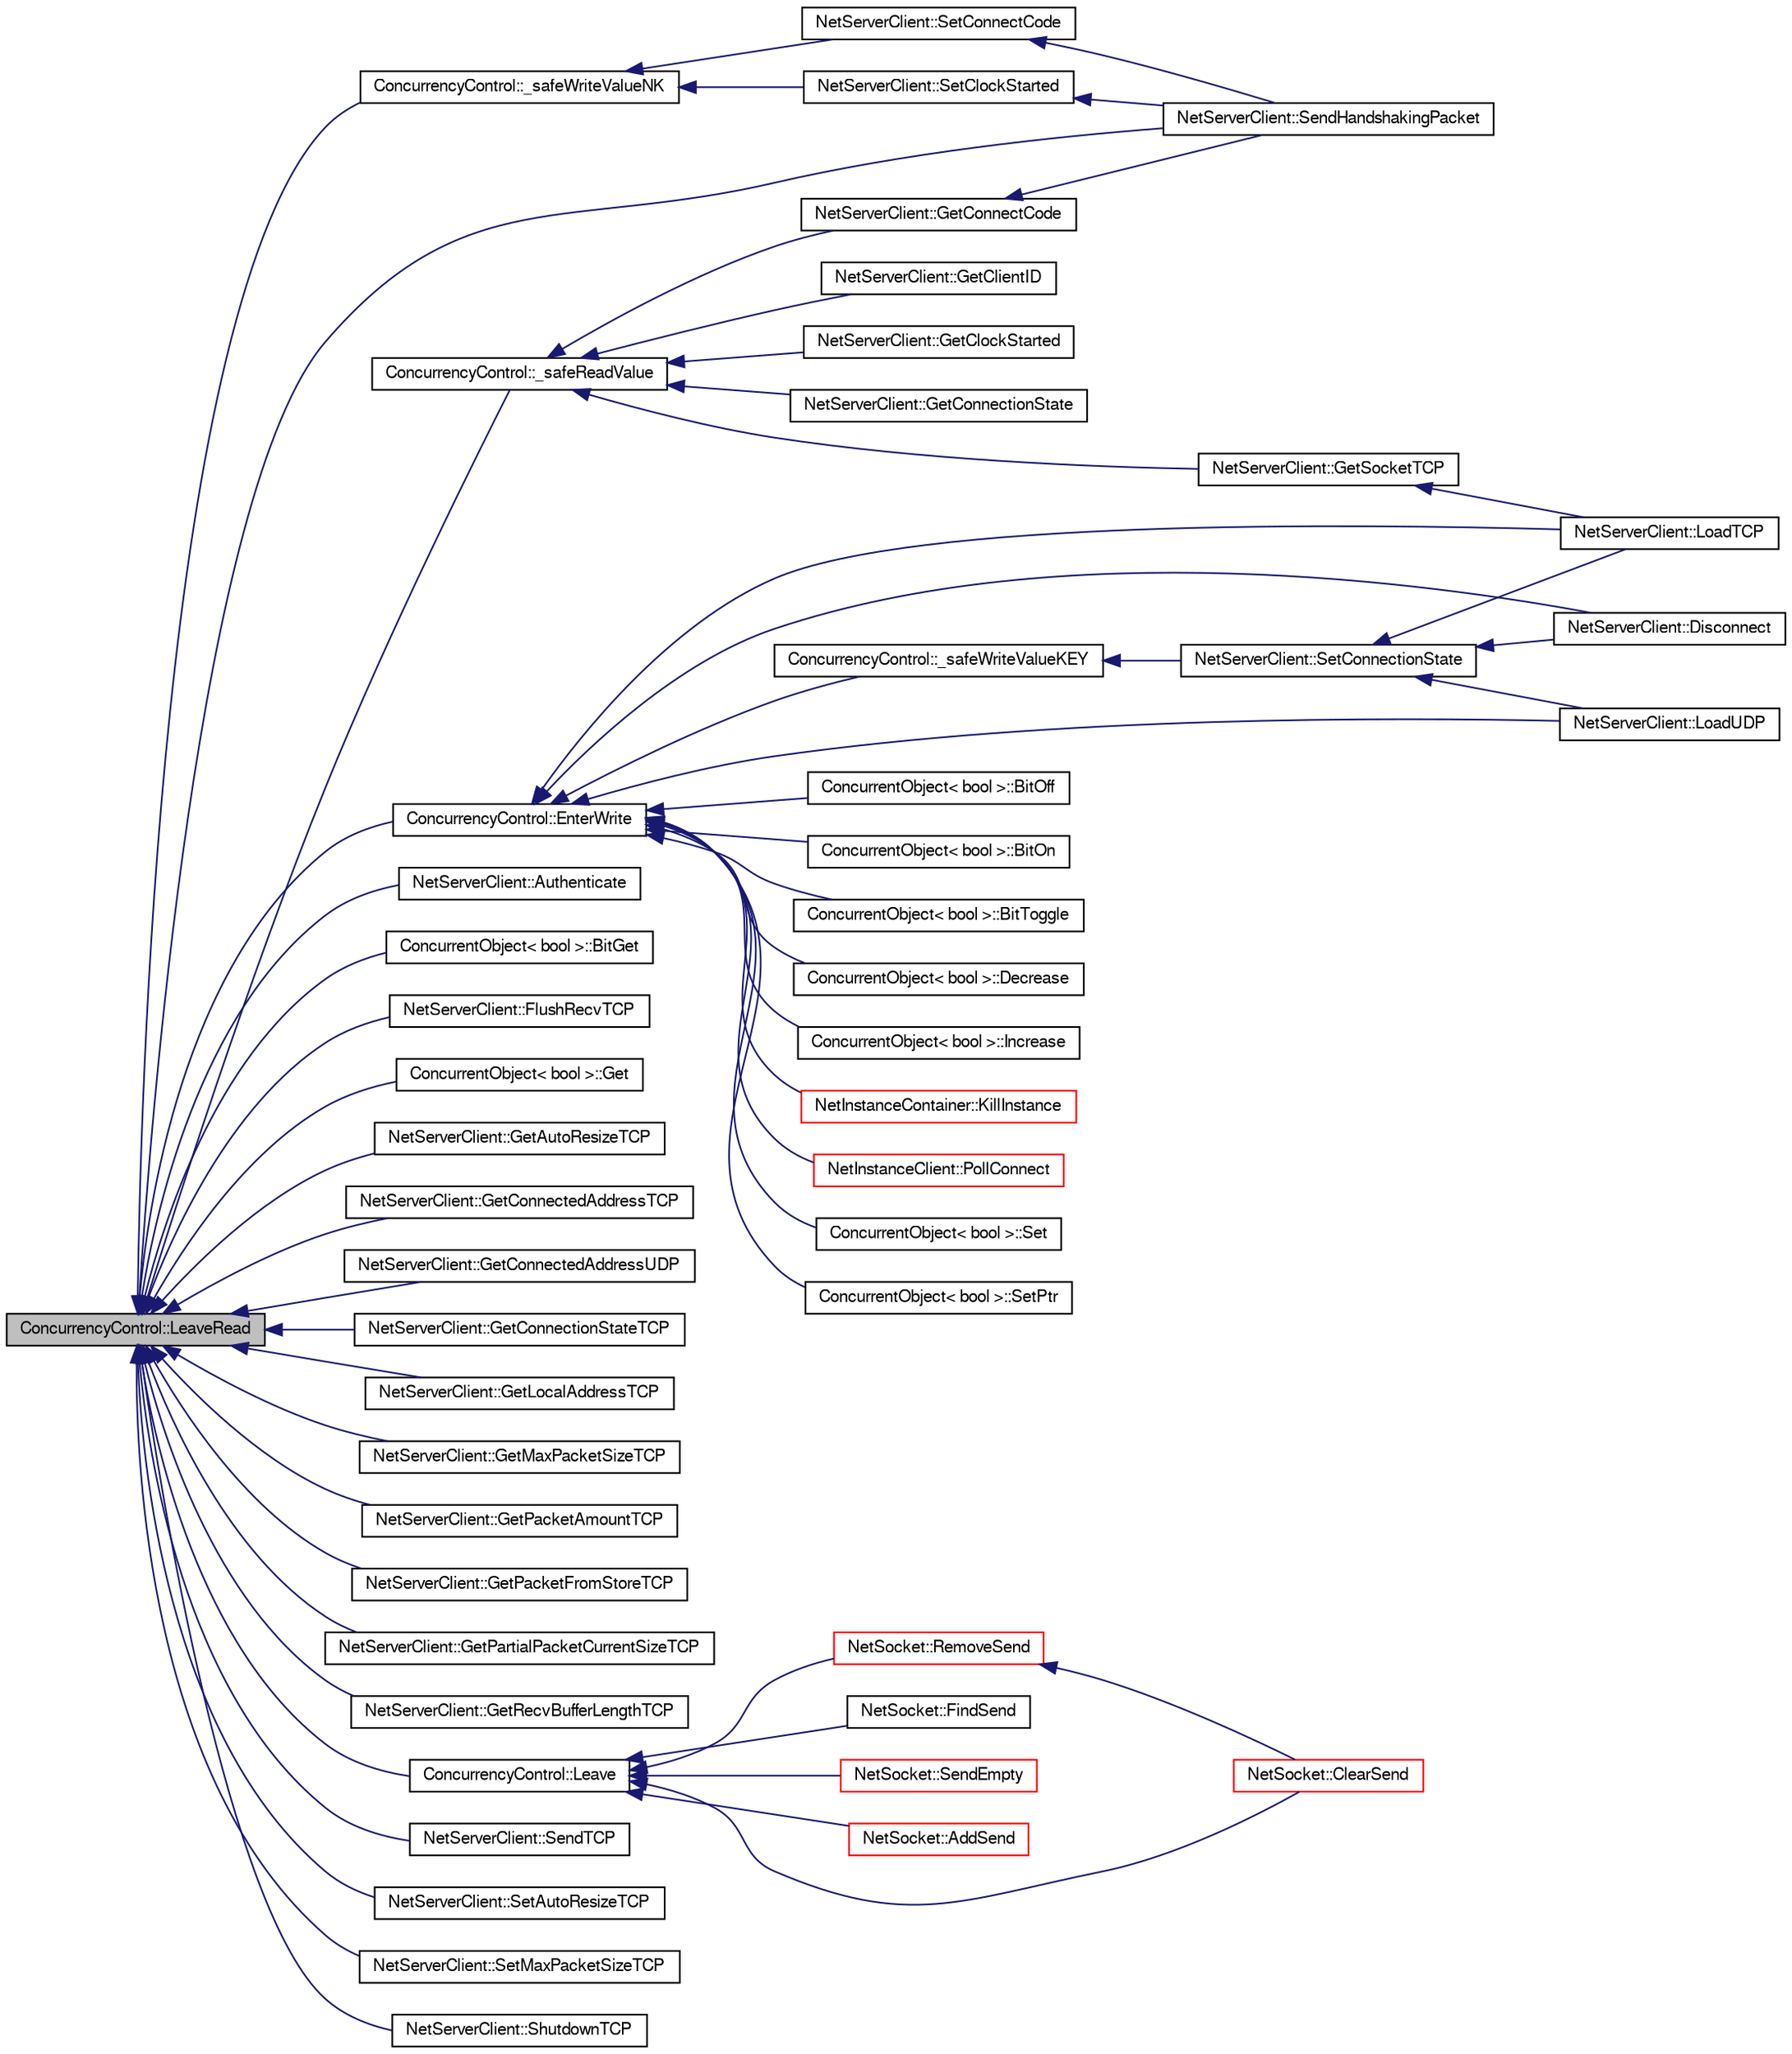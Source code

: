 digraph G
{
  edge [fontname="FreeSans",fontsize="10",labelfontname="FreeSans",labelfontsize="10"];
  node [fontname="FreeSans",fontsize="10",shape=record];
  rankdir=LR;
  Node1 [label="ConcurrencyControl::LeaveRead",height=0.2,width=0.4,color="black", fillcolor="grey75", style="filled" fontcolor="black"];
  Node1 -> Node2 [dir=back,color="midnightblue",fontsize="10",style="solid",fontname="FreeSans"];
  Node2 [label="ConcurrencyControl::_safeReadValue",height=0.2,width=0.4,color="black", fillcolor="white", style="filled",URL="$class_concurrency_control.html#aea8cce89075501d15fcd82c5cbf2d0f2"];
  Node2 -> Node3 [dir=back,color="midnightblue",fontsize="10",style="solid",fontname="FreeSans"];
  Node3 [label="NetServerClient::GetClientID",height=0.2,width=0.4,color="black", fillcolor="white", style="filled",URL="$class_net_server_client.html#af2e208a28992d47be4ffd012a99a504c"];
  Node2 -> Node4 [dir=back,color="midnightblue",fontsize="10",style="solid",fontname="FreeSans"];
  Node4 [label="NetServerClient::GetClockStarted",height=0.2,width=0.4,color="black", fillcolor="white", style="filled",URL="$class_net_server_client.html#ae3a112d1405446883b05c35da77017b4"];
  Node2 -> Node5 [dir=back,color="midnightblue",fontsize="10",style="solid",fontname="FreeSans"];
  Node5 [label="NetServerClient::GetConnectCode",height=0.2,width=0.4,color="black", fillcolor="white", style="filled",URL="$class_net_server_client.html#aeab5ec1683f5520b223af80e8479eadf"];
  Node5 -> Node6 [dir=back,color="midnightblue",fontsize="10",style="solid",fontname="FreeSans"];
  Node6 [label="NetServerClient::SendHandshakingPacket",height=0.2,width=0.4,color="black", fillcolor="white", style="filled",URL="$class_net_server_client.html#a3421b76c89bf79a2f8d6c9b7225aac45"];
  Node2 -> Node7 [dir=back,color="midnightblue",fontsize="10",style="solid",fontname="FreeSans"];
  Node7 [label="NetServerClient::GetConnectionState",height=0.2,width=0.4,color="black", fillcolor="white", style="filled",URL="$class_net_server_client.html#a290d2c06ef645d0360d1988c2cbce05d"];
  Node2 -> Node8 [dir=back,color="midnightblue",fontsize="10",style="solid",fontname="FreeSans"];
  Node8 [label="NetServerClient::GetSocketTCP",height=0.2,width=0.4,color="black", fillcolor="white", style="filled",URL="$class_net_server_client.html#a82abb7778608cf71cebe4f7d40c22a81"];
  Node8 -> Node9 [dir=back,color="midnightblue",fontsize="10",style="solid",fontname="FreeSans"];
  Node9 [label="NetServerClient::LoadTCP",height=0.2,width=0.4,color="black", fillcolor="white", style="filled",URL="$class_net_server_client.html#a5aaa25f40f4855a58754e916b6938618"];
  Node1 -> Node10 [dir=back,color="midnightblue",fontsize="10",style="solid",fontname="FreeSans"];
  Node10 [label="ConcurrencyControl::_safeWriteValueNK",height=0.2,width=0.4,color="black", fillcolor="white", style="filled",URL="$class_concurrency_control.html#a1aa0b57995a4b0fe3699f366d6fb89aa"];
  Node10 -> Node11 [dir=back,color="midnightblue",fontsize="10",style="solid",fontname="FreeSans"];
  Node11 [label="NetServerClient::SetClockStarted",height=0.2,width=0.4,color="black", fillcolor="white", style="filled",URL="$class_net_server_client.html#acab6215e11323f920e2d2aef409eab8c"];
  Node11 -> Node6 [dir=back,color="midnightblue",fontsize="10",style="solid",fontname="FreeSans"];
  Node10 -> Node12 [dir=back,color="midnightblue",fontsize="10",style="solid",fontname="FreeSans"];
  Node12 [label="NetServerClient::SetConnectCode",height=0.2,width=0.4,color="black", fillcolor="white", style="filled",URL="$class_net_server_client.html#aeb235f576e87ca64ac65f864b2290c69"];
  Node12 -> Node6 [dir=back,color="midnightblue",fontsize="10",style="solid",fontname="FreeSans"];
  Node1 -> Node13 [dir=back,color="midnightblue",fontsize="10",style="solid",fontname="FreeSans"];
  Node13 [label="NetServerClient::Authenticate",height=0.2,width=0.4,color="black", fillcolor="white", style="filled",URL="$class_net_server_client.html#a5158d698d26f27b37a2a831bc7d014f1"];
  Node1 -> Node14 [dir=back,color="midnightblue",fontsize="10",style="solid",fontname="FreeSans"];
  Node14 [label="ConcurrentObject\< bool \>::BitGet",height=0.2,width=0.4,color="black", fillcolor="white", style="filled",URL="$class_concurrent_object.html#af8eebcf4aa4267fa7f6d9b5f2e6d7aa5"];
  Node1 -> Node15 [dir=back,color="midnightblue",fontsize="10",style="solid",fontname="FreeSans"];
  Node15 [label="ConcurrencyControl::EnterWrite",height=0.2,width=0.4,color="black", fillcolor="white", style="filled",URL="$class_concurrency_control.html#a7292dd695ea758303e403768d45b6fec"];
  Node15 -> Node16 [dir=back,color="midnightblue",fontsize="10",style="solid",fontname="FreeSans"];
  Node16 [label="ConcurrencyControl::_safeWriteValueKEY",height=0.2,width=0.4,color="black", fillcolor="white", style="filled",URL="$class_concurrency_control.html#acf4b74a0b483494542c178fa1aea9150"];
  Node16 -> Node17 [dir=back,color="midnightblue",fontsize="10",style="solid",fontname="FreeSans"];
  Node17 [label="NetServerClient::SetConnectionState",height=0.2,width=0.4,color="black", fillcolor="white", style="filled",URL="$class_net_server_client.html#ad071c819bd970c67180054bedea4e37f"];
  Node17 -> Node18 [dir=back,color="midnightblue",fontsize="10",style="solid",fontname="FreeSans"];
  Node18 [label="NetServerClient::Disconnect",height=0.2,width=0.4,color="black", fillcolor="white", style="filled",URL="$class_net_server_client.html#ac20ed4d125f3ef186f74c1d18515a1b5"];
  Node17 -> Node9 [dir=back,color="midnightblue",fontsize="10",style="solid",fontname="FreeSans"];
  Node17 -> Node19 [dir=back,color="midnightblue",fontsize="10",style="solid",fontname="FreeSans"];
  Node19 [label="NetServerClient::LoadUDP",height=0.2,width=0.4,color="black", fillcolor="white", style="filled",URL="$class_net_server_client.html#a158954049498675f094aec9912c13ef3"];
  Node15 -> Node20 [dir=back,color="midnightblue",fontsize="10",style="solid",fontname="FreeSans"];
  Node20 [label="ConcurrentObject\< bool \>::BitOff",height=0.2,width=0.4,color="black", fillcolor="white", style="filled",URL="$class_concurrent_object.html#a6a0609ce9574b6b1bf378ca00554f357"];
  Node15 -> Node21 [dir=back,color="midnightblue",fontsize="10",style="solid",fontname="FreeSans"];
  Node21 [label="ConcurrentObject\< bool \>::BitOn",height=0.2,width=0.4,color="black", fillcolor="white", style="filled",URL="$class_concurrent_object.html#a934a47f228a8825fe57cd50a6b78d54b"];
  Node15 -> Node22 [dir=back,color="midnightblue",fontsize="10",style="solid",fontname="FreeSans"];
  Node22 [label="ConcurrentObject\< bool \>::BitToggle",height=0.2,width=0.4,color="black", fillcolor="white", style="filled",URL="$class_concurrent_object.html#aa7cbbfa0cea86948150a2fbecd2a6bc7"];
  Node15 -> Node23 [dir=back,color="midnightblue",fontsize="10",style="solid",fontname="FreeSans"];
  Node23 [label="ConcurrentObject\< bool \>::Decrease",height=0.2,width=0.4,color="black", fillcolor="white", style="filled",URL="$class_concurrent_object.html#a3ed055e3ef9f8e2716f97d98e152479e"];
  Node15 -> Node18 [dir=back,color="midnightblue",fontsize="10",style="solid",fontname="FreeSans"];
  Node15 -> Node24 [dir=back,color="midnightblue",fontsize="10",style="solid",fontname="FreeSans"];
  Node24 [label="ConcurrentObject\< bool \>::Increase",height=0.2,width=0.4,color="black", fillcolor="white", style="filled",URL="$class_concurrent_object.html#a17b6f5797cc1b2f02a78bc644d13ad97"];
  Node15 -> Node25 [dir=back,color="midnightblue",fontsize="10",style="solid",fontname="FreeSans"];
  Node25 [label="NetInstanceContainer::KillInstance",height=0.2,width=0.4,color="red", fillcolor="white", style="filled",URL="$class_net_instance_container.html#aabdcdb5c4081bac335749e00158511bc"];
  Node15 -> Node9 [dir=back,color="midnightblue",fontsize="10",style="solid",fontname="FreeSans"];
  Node15 -> Node19 [dir=back,color="midnightblue",fontsize="10",style="solid",fontname="FreeSans"];
  Node15 -> Node26 [dir=back,color="midnightblue",fontsize="10",style="solid",fontname="FreeSans"];
  Node26 [label="NetInstanceClient::PollConnect",height=0.2,width=0.4,color="red", fillcolor="white", style="filled",URL="$class_net_instance_client.html#a9f96ef6d39ce2b6a23e3a1f7fa13599f"];
  Node15 -> Node27 [dir=back,color="midnightblue",fontsize="10",style="solid",fontname="FreeSans"];
  Node27 [label="ConcurrentObject\< bool \>::Set",height=0.2,width=0.4,color="black", fillcolor="white", style="filled",URL="$class_concurrent_object.html#a4f1186583a52ef522d3820b4a755fa82"];
  Node15 -> Node28 [dir=back,color="midnightblue",fontsize="10",style="solid",fontname="FreeSans"];
  Node28 [label="ConcurrentObject\< bool \>::SetPtr",height=0.2,width=0.4,color="black", fillcolor="white", style="filled",URL="$class_concurrent_object.html#ad10040c8e283c5c1b19c879c01e665a6"];
  Node1 -> Node29 [dir=back,color="midnightblue",fontsize="10",style="solid",fontname="FreeSans"];
  Node29 [label="NetServerClient::FlushRecvTCP",height=0.2,width=0.4,color="black", fillcolor="white", style="filled",URL="$class_net_server_client.html#a923aafb9896ff656dfe53e1345371217"];
  Node1 -> Node30 [dir=back,color="midnightblue",fontsize="10",style="solid",fontname="FreeSans"];
  Node30 [label="ConcurrentObject\< bool \>::Get",height=0.2,width=0.4,color="black", fillcolor="white", style="filled",URL="$class_concurrent_object.html#aaa6cd44b2a02973a3ca44136299a1c93"];
  Node1 -> Node31 [dir=back,color="midnightblue",fontsize="10",style="solid",fontname="FreeSans"];
  Node31 [label="NetServerClient::GetAutoResizeTCP",height=0.2,width=0.4,color="black", fillcolor="white", style="filled",URL="$class_net_server_client.html#a40f2aabf0db21f0e1bd0215df3ae5db6"];
  Node1 -> Node32 [dir=back,color="midnightblue",fontsize="10",style="solid",fontname="FreeSans"];
  Node32 [label="NetServerClient::GetConnectedAddressTCP",height=0.2,width=0.4,color="black", fillcolor="white", style="filled",URL="$class_net_server_client.html#a98e056bd6e53be959b6f34474e578140"];
  Node1 -> Node33 [dir=back,color="midnightblue",fontsize="10",style="solid",fontname="FreeSans"];
  Node33 [label="NetServerClient::GetConnectedAddressUDP",height=0.2,width=0.4,color="black", fillcolor="white", style="filled",URL="$class_net_server_client.html#a0eb66fe882657c6a8285bbc0a60bf9b1"];
  Node1 -> Node34 [dir=back,color="midnightblue",fontsize="10",style="solid",fontname="FreeSans"];
  Node34 [label="NetServerClient::GetConnectionStateTCP",height=0.2,width=0.4,color="black", fillcolor="white", style="filled",URL="$class_net_server_client.html#a27029d633c46a37bffea72a463d375e4"];
  Node1 -> Node35 [dir=back,color="midnightblue",fontsize="10",style="solid",fontname="FreeSans"];
  Node35 [label="NetServerClient::GetLocalAddressTCP",height=0.2,width=0.4,color="black", fillcolor="white", style="filled",URL="$class_net_server_client.html#a2ca3ba6e245c306577eb83c2b123cdb9"];
  Node1 -> Node36 [dir=back,color="midnightblue",fontsize="10",style="solid",fontname="FreeSans"];
  Node36 [label="NetServerClient::GetMaxPacketSizeTCP",height=0.2,width=0.4,color="black", fillcolor="white", style="filled",URL="$class_net_server_client.html#af3500ff67f3037d152808877774d5b09"];
  Node1 -> Node37 [dir=back,color="midnightblue",fontsize="10",style="solid",fontname="FreeSans"];
  Node37 [label="NetServerClient::GetPacketAmountTCP",height=0.2,width=0.4,color="black", fillcolor="white", style="filled",URL="$class_net_server_client.html#a69b7eb8d1e839c68895b4b1a5d94e8d9"];
  Node1 -> Node38 [dir=back,color="midnightblue",fontsize="10",style="solid",fontname="FreeSans"];
  Node38 [label="NetServerClient::GetPacketFromStoreTCP",height=0.2,width=0.4,color="black", fillcolor="white", style="filled",URL="$class_net_server_client.html#ad80262e767daf3a8ae38f981c6788fad"];
  Node1 -> Node39 [dir=back,color="midnightblue",fontsize="10",style="solid",fontname="FreeSans"];
  Node39 [label="NetServerClient::GetPartialPacketCurrentSizeTCP",height=0.2,width=0.4,color="black", fillcolor="white", style="filled",URL="$class_net_server_client.html#afa2f43be15d7f6629a8472524ded49d0"];
  Node1 -> Node40 [dir=back,color="midnightblue",fontsize="10",style="solid",fontname="FreeSans"];
  Node40 [label="NetServerClient::GetRecvBufferLengthTCP",height=0.2,width=0.4,color="black", fillcolor="white", style="filled",URL="$class_net_server_client.html#af87678a0d9fd87a92a1b441e5fbb3c09"];
  Node1 -> Node41 [dir=back,color="midnightblue",fontsize="10",style="solid",fontname="FreeSans"];
  Node41 [label="ConcurrencyControl::Leave",height=0.2,width=0.4,color="black", fillcolor="white", style="filled",URL="$class_concurrency_control.html#af6e8c4984924cc080f753ea34c3a8806"];
  Node41 -> Node42 [dir=back,color="midnightblue",fontsize="10",style="solid",fontname="FreeSans"];
  Node42 [label="NetSocket::AddSend",height=0.2,width=0.4,color="red", fillcolor="white", style="filled",URL="$class_net_socket.html#a84eea723ebe08ab09554c56a07d5411a"];
  Node41 -> Node43 [dir=back,color="midnightblue",fontsize="10",style="solid",fontname="FreeSans"];
  Node43 [label="NetSocket::ClearSend",height=0.2,width=0.4,color="red", fillcolor="white", style="filled",URL="$class_net_socket.html#aea9f9a2581f8f07a22a0d36d3bb23654"];
  Node41 -> Node44 [dir=back,color="midnightblue",fontsize="10",style="solid",fontname="FreeSans"];
  Node44 [label="NetSocket::FindSend",height=0.2,width=0.4,color="black", fillcolor="white", style="filled",URL="$class_net_socket.html#a4ac7c8414cf7ba751580c89d03cf133e"];
  Node41 -> Node45 [dir=back,color="midnightblue",fontsize="10",style="solid",fontname="FreeSans"];
  Node45 [label="NetSocket::RemoveSend",height=0.2,width=0.4,color="red", fillcolor="white", style="filled",URL="$class_net_socket.html#aedd848a5bbf20f92dcd2f2d68603a16a"];
  Node45 -> Node43 [dir=back,color="midnightblue",fontsize="10",style="solid",fontname="FreeSans"];
  Node41 -> Node46 [dir=back,color="midnightblue",fontsize="10",style="solid",fontname="FreeSans"];
  Node46 [label="NetSocket::SendEmpty",height=0.2,width=0.4,color="red", fillcolor="white", style="filled",URL="$class_net_socket.html#a50b534883925ddbc958f482753fd2ded"];
  Node1 -> Node6 [dir=back,color="midnightblue",fontsize="10",style="solid",fontname="FreeSans"];
  Node1 -> Node47 [dir=back,color="midnightblue",fontsize="10",style="solid",fontname="FreeSans"];
  Node47 [label="NetServerClient::SendTCP",height=0.2,width=0.4,color="black", fillcolor="white", style="filled",URL="$class_net_server_client.html#a335af4ba6d8a338319368efa5176e665"];
  Node1 -> Node48 [dir=back,color="midnightblue",fontsize="10",style="solid",fontname="FreeSans"];
  Node48 [label="NetServerClient::SetAutoResizeTCP",height=0.2,width=0.4,color="black", fillcolor="white", style="filled",URL="$class_net_server_client.html#a3a87468a375072450d75930040c5e9e2"];
  Node1 -> Node49 [dir=back,color="midnightblue",fontsize="10",style="solid",fontname="FreeSans"];
  Node49 [label="NetServerClient::SetMaxPacketSizeTCP",height=0.2,width=0.4,color="black", fillcolor="white", style="filled",URL="$class_net_server_client.html#a35ba265a5423b136556bde9b16b42354"];
  Node1 -> Node50 [dir=back,color="midnightblue",fontsize="10",style="solid",fontname="FreeSans"];
  Node50 [label="NetServerClient::ShutdownTCP",height=0.2,width=0.4,color="black", fillcolor="white", style="filled",URL="$class_net_server_client.html#aaeaf9e57ae29a7fcd3353ca7aa564423"];
}
